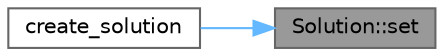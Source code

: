 digraph "Solution::set"
{
 // LATEX_PDF_SIZE
  bgcolor="transparent";
  edge [fontname=Helvetica,fontsize=10,labelfontname=Helvetica,labelfontsize=10];
  node [fontname=Helvetica,fontsize=10,shape=box,height=0.2,width=0.4];
  rankdir="RL";
  Node1 [id="Node000001",label="Solution::set",height=0.2,width=0.4,color="gray40", fillcolor="grey60", style="filled", fontcolor="black",tooltip=" "];
  Node1 -> Node2 [id="edge1_Node000001_Node000002",dir="back",color="steelblue1",style="solid",tooltip=" "];
  Node2 [id="Node000002",label="create_solution",height=0.2,width=0.4,color="grey40", fillcolor="white", style="filled",URL="$group___core_a_p_i.html#gaf88c9b90ed269a305cdf24770d3f5f66",tooltip="Инициализирует переменные в Solution."];
}
